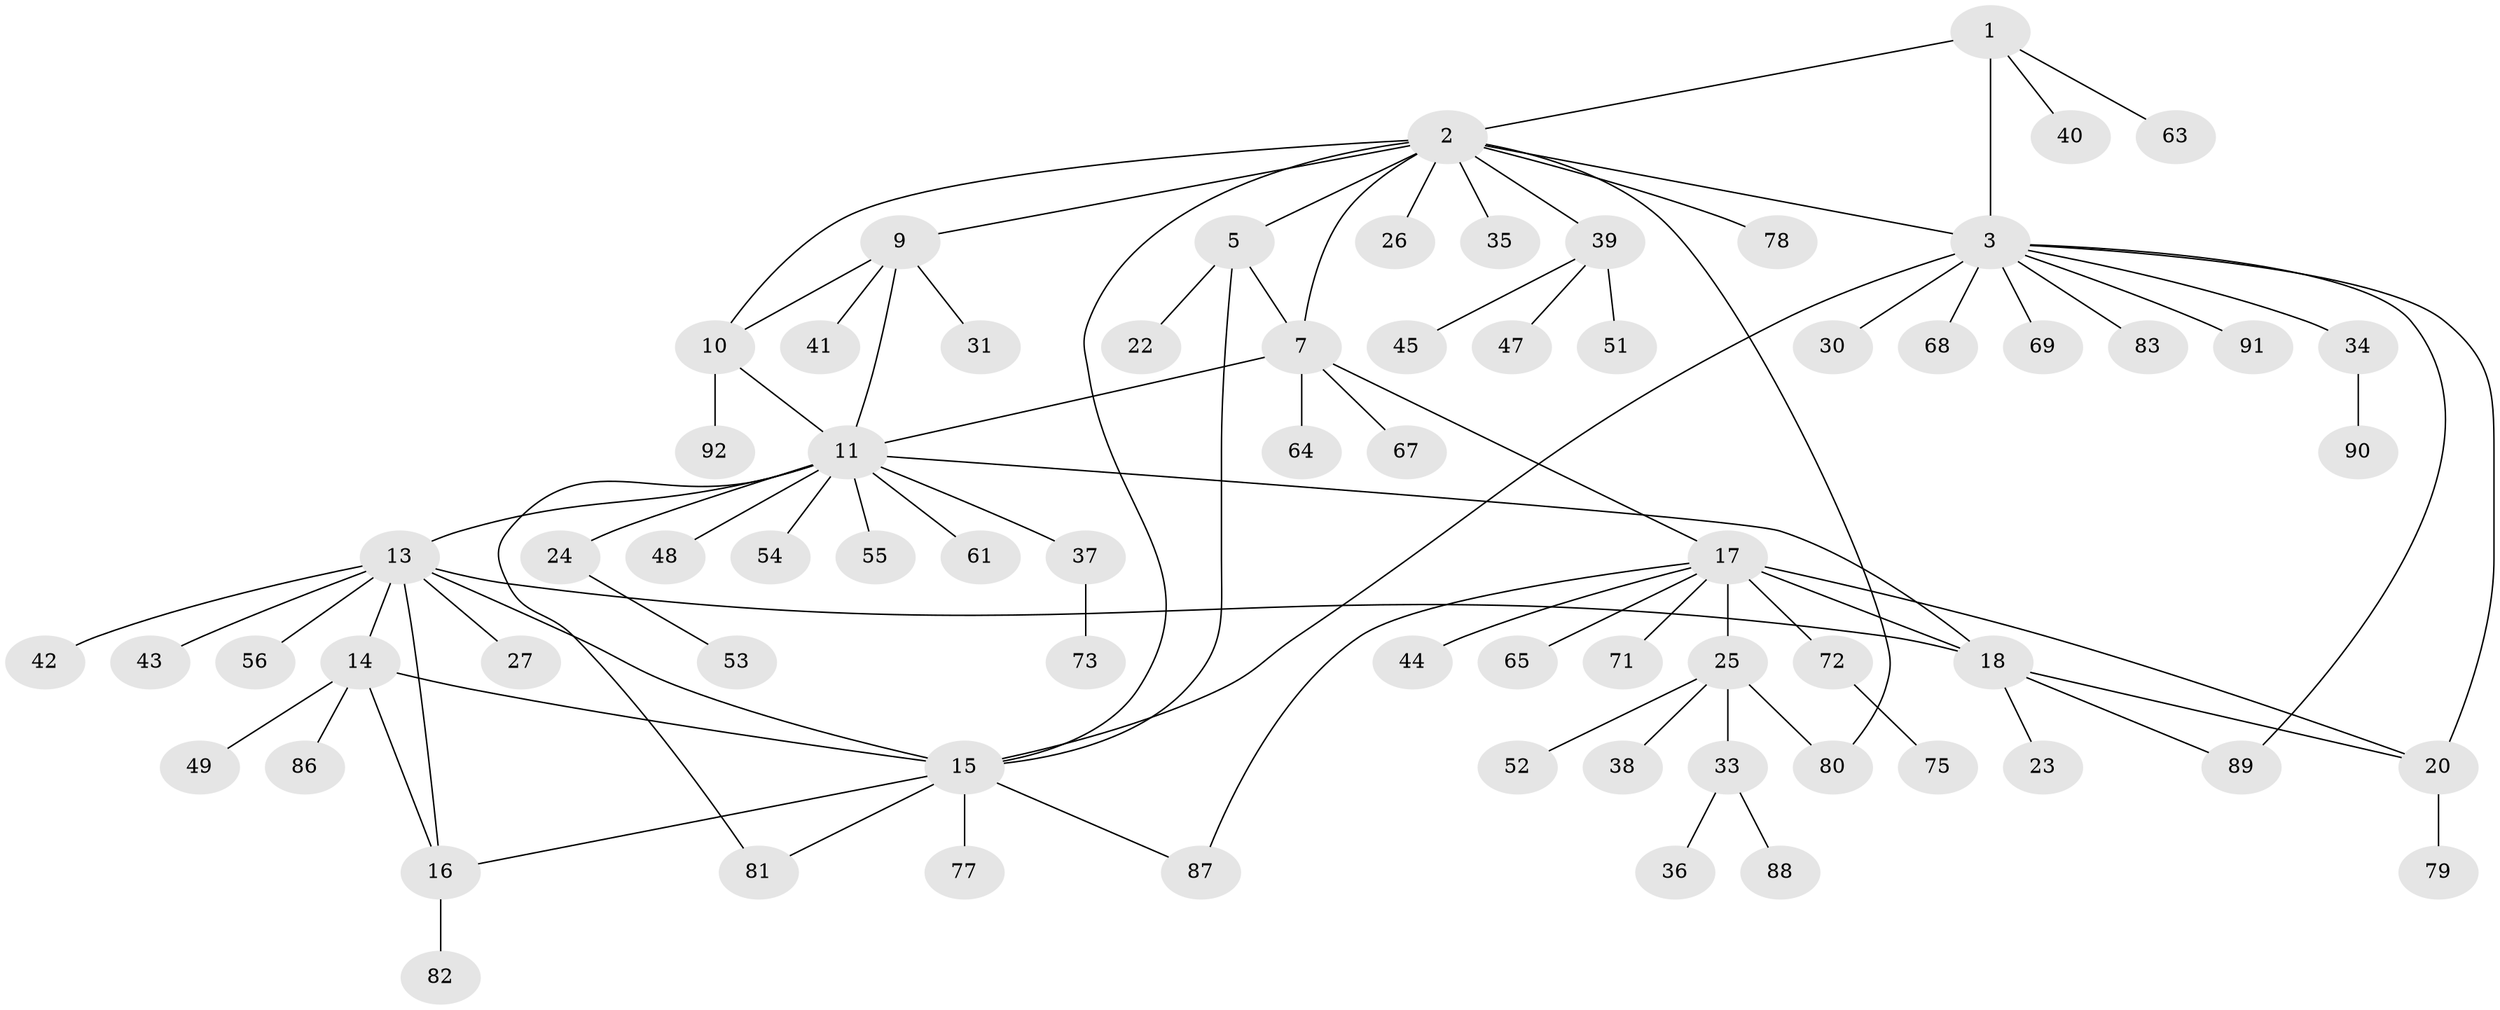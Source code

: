 // Generated by graph-tools (version 1.1) at 2025/52/02/27/25 19:52:19]
// undirected, 70 vertices, 88 edges
graph export_dot {
graph [start="1"]
  node [color=gray90,style=filled];
  1 [super="+58"];
  2 [super="+6"];
  3 [super="+4"];
  5 [super="+8"];
  7 [super="+74"];
  9 [super="+76"];
  10 [super="+28"];
  11 [super="+12"];
  13 [super="+85"];
  14;
  15 [super="+57"];
  16 [super="+46"];
  17 [super="+19"];
  18 [super="+21"];
  20 [super="+32"];
  22 [super="+84"];
  23;
  24;
  25 [super="+29"];
  26;
  27;
  30 [super="+62"];
  31;
  33 [super="+66"];
  34;
  35;
  36 [super="+60"];
  37;
  38;
  39 [super="+70"];
  40;
  41;
  42;
  43 [super="+50"];
  44;
  45;
  47;
  48;
  49;
  51;
  52;
  53;
  54;
  55;
  56 [super="+59"];
  61;
  63;
  64;
  65;
  67;
  68;
  69;
  71;
  72;
  73;
  75;
  77;
  78;
  79;
  80;
  81;
  82;
  83;
  86;
  87;
  88;
  89;
  90;
  91;
  92;
  1 -- 2;
  1 -- 3 [weight=2];
  1 -- 40;
  1 -- 63;
  2 -- 3 [weight=2];
  2 -- 9;
  2 -- 15;
  2 -- 80;
  2 -- 35;
  2 -- 5 [weight=2];
  2 -- 7;
  2 -- 39;
  2 -- 78;
  2 -- 26;
  2 -- 10;
  3 -- 30;
  3 -- 34;
  3 -- 68;
  3 -- 69;
  3 -- 15;
  3 -- 83;
  3 -- 20;
  3 -- 89;
  3 -- 91;
  5 -- 7 [weight=2];
  5 -- 15;
  5 -- 22;
  7 -- 11;
  7 -- 64;
  7 -- 67;
  7 -- 17;
  9 -- 10;
  9 -- 11 [weight=2];
  9 -- 31;
  9 -- 41;
  10 -- 11 [weight=2];
  10 -- 92;
  11 -- 37;
  11 -- 54;
  11 -- 61;
  11 -- 81;
  11 -- 13;
  11 -- 48;
  11 -- 18;
  11 -- 55;
  11 -- 24;
  13 -- 14;
  13 -- 15;
  13 -- 16;
  13 -- 18;
  13 -- 27;
  13 -- 42;
  13 -- 43;
  13 -- 56;
  14 -- 15;
  14 -- 16;
  14 -- 49;
  14 -- 86;
  15 -- 16;
  15 -- 77;
  15 -- 81;
  15 -- 87;
  16 -- 82;
  17 -- 18 [weight=2];
  17 -- 20 [weight=2];
  17 -- 25;
  17 -- 44;
  17 -- 65;
  17 -- 87;
  17 -- 71;
  17 -- 72;
  18 -- 20;
  18 -- 23;
  18 -- 89;
  20 -- 79;
  24 -- 53;
  25 -- 33;
  25 -- 38;
  25 -- 80;
  25 -- 52;
  33 -- 36;
  33 -- 88;
  34 -- 90;
  37 -- 73;
  39 -- 45;
  39 -- 47;
  39 -- 51;
  72 -- 75;
}
